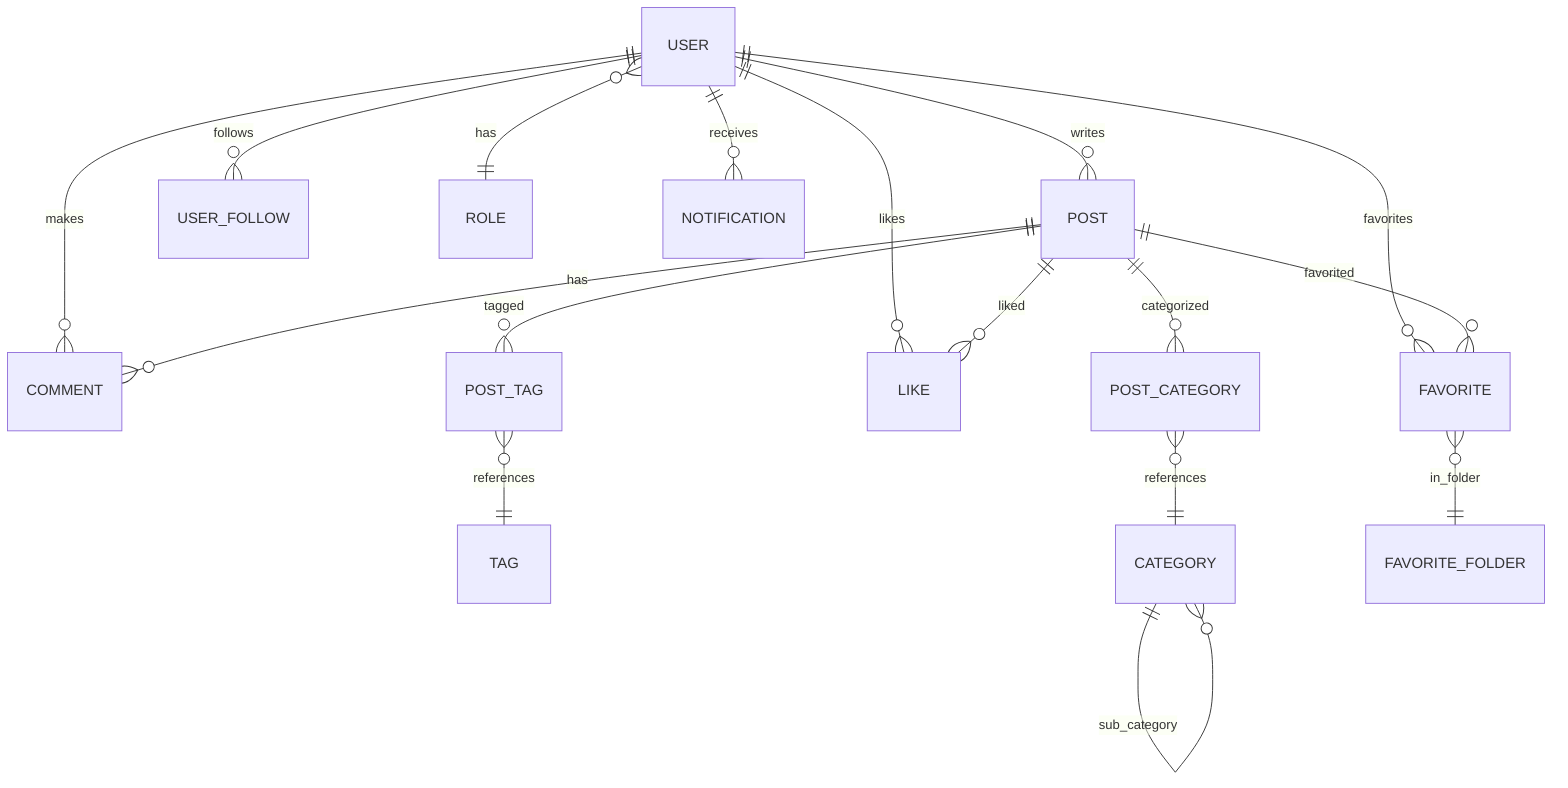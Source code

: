 %% 博客系统ER图（Mermaid语法）

erDiagram
  USER ||--o{ POST : writes
  USER ||--o{ COMMENT : makes
  USER ||--o{ USER_FOLLOW : follows
  USER ||--o{ FAVORITE : favorites
  USER ||--o{ LIKE : likes
  USER }o--|| ROLE : has
  USER ||--o{ NOTIFICATION : receives
  POST ||--o{ COMMENT : has
  POST ||--o{ POST_TAG : tagged
  POST ||--o{ POST_CATEGORY : categorized
  POST ||--o{ FAVORITE : favorited
  POST ||--o{ LIKE : liked
  POST_TAG }o--|| TAG : references
  POST_CATEGORY }o--|| CATEGORY : references
  FAVORITE }o--|| FAVORITE_FOLDER : in_folder
  CATEGORY ||--o{ CATEGORY : sub_category